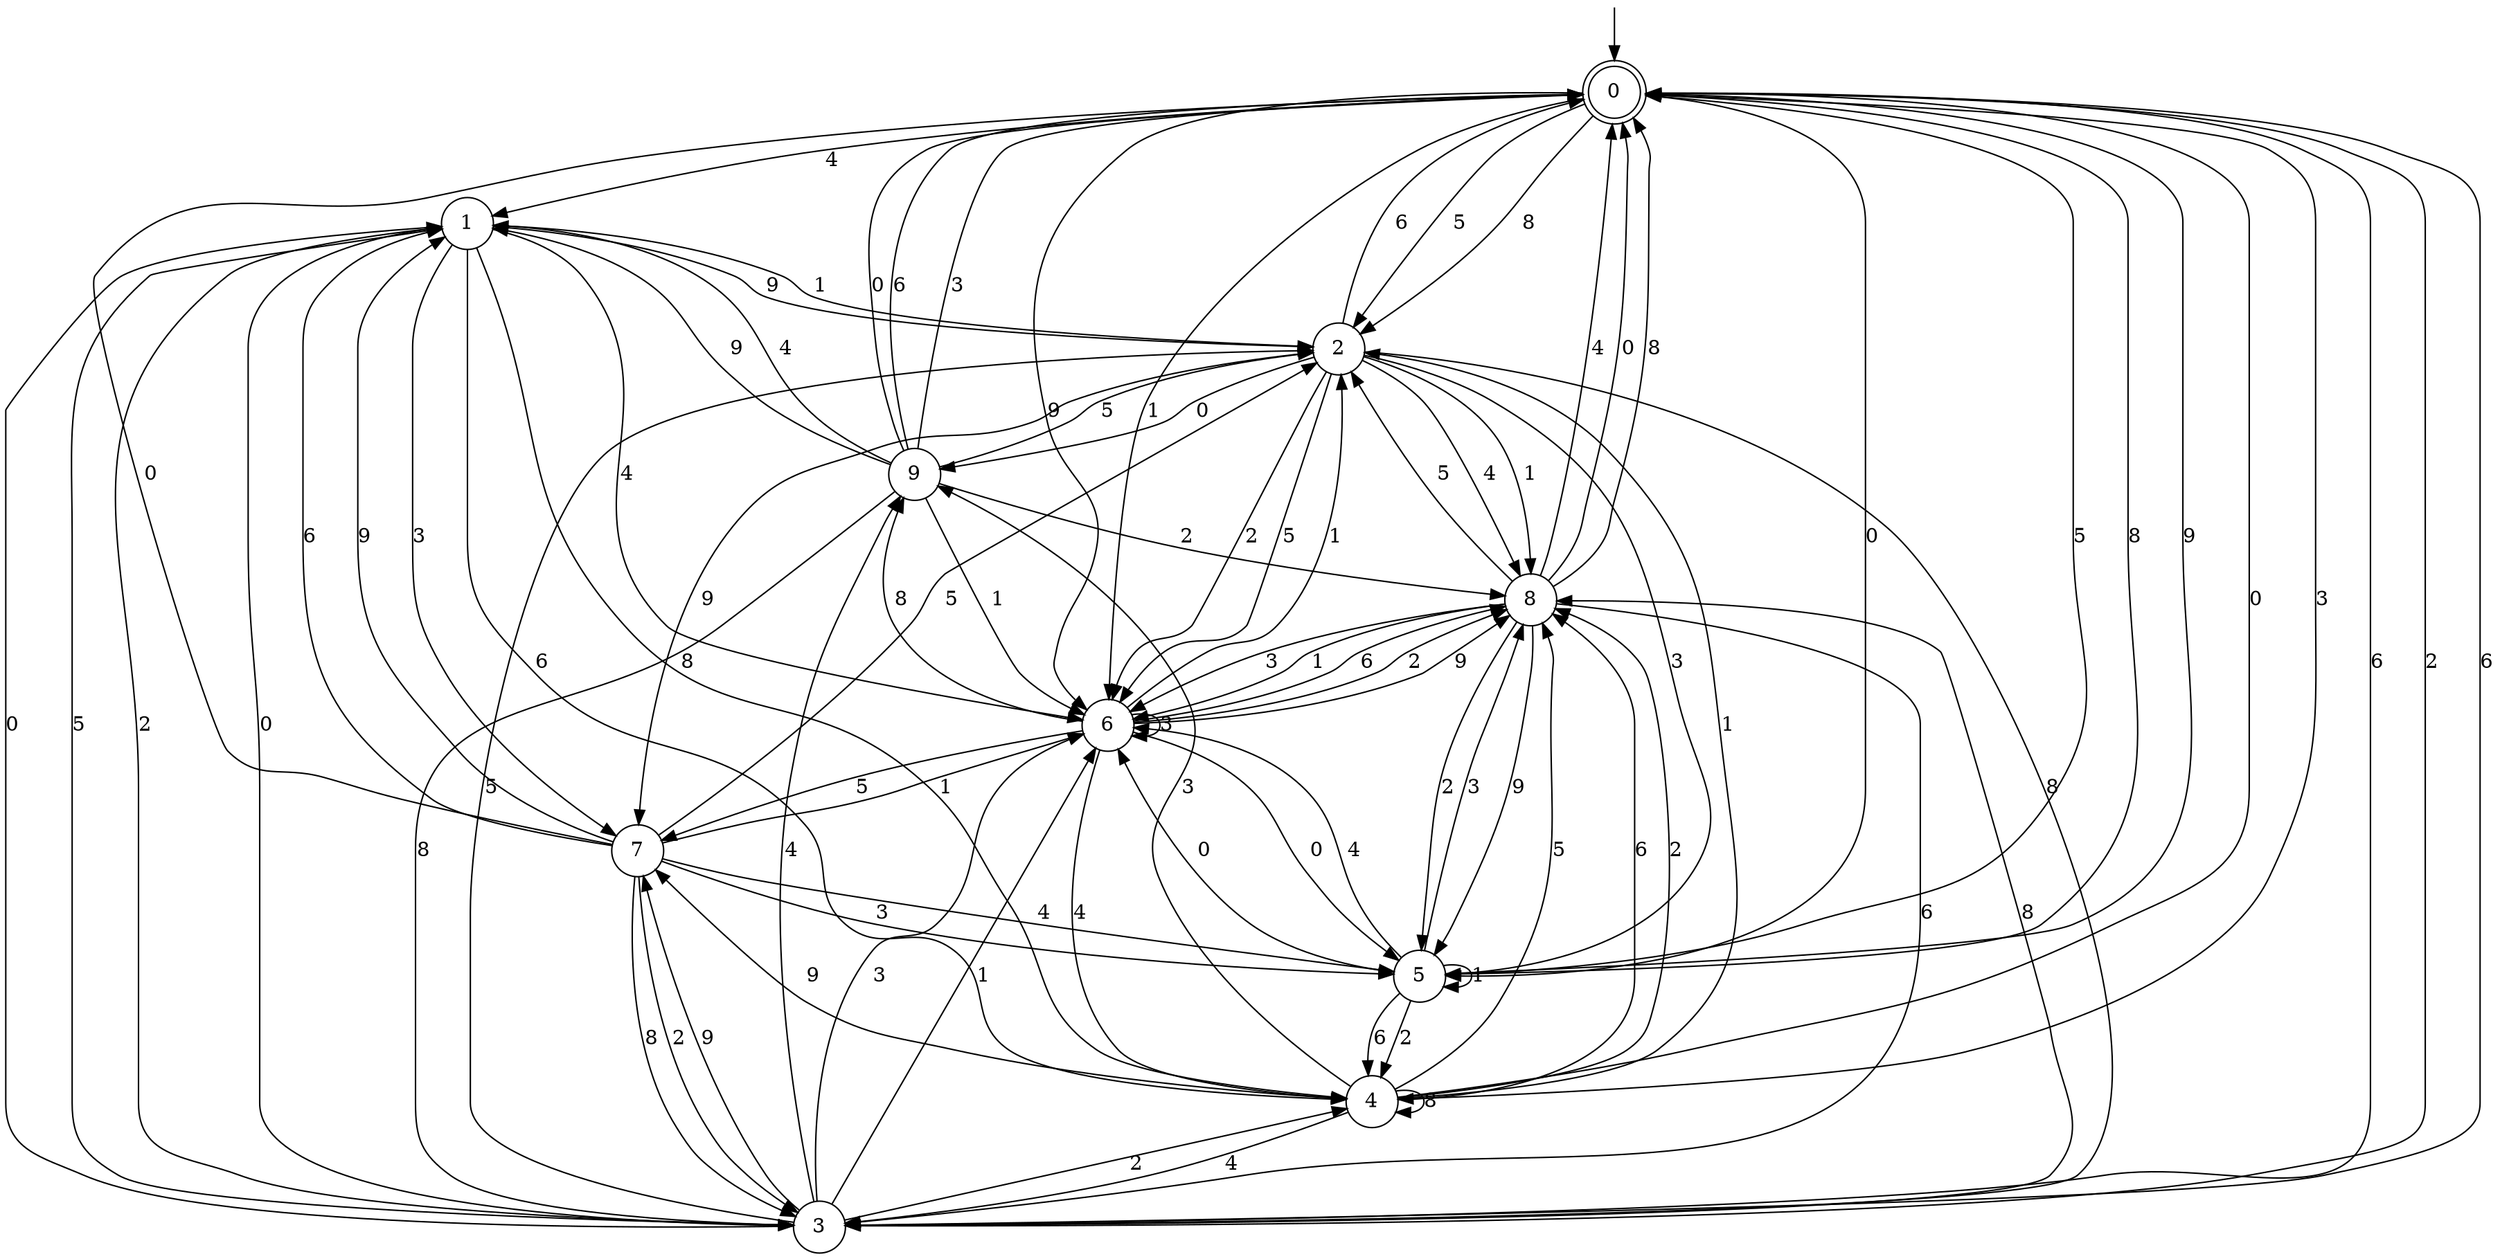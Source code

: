 digraph g {

	s0 [shape="doublecircle" label="0"];
	s1 [shape="circle" label="1"];
	s2 [shape="circle" label="2"];
	s3 [shape="circle" label="3"];
	s4 [shape="circle" label="4"];
	s5 [shape="circle" label="5"];
	s6 [shape="circle" label="6"];
	s7 [shape="circle" label="7"];
	s8 [shape="circle" label="8"];
	s9 [shape="circle" label="9"];
	s0 -> s1 [label="4"];
	s0 -> s2 [label="5"];
	s0 -> s3 [label="6"];
	s0 -> s4 [label="3"];
	s0 -> s3 [label="2"];
	s0 -> s5 [label="0"];
	s0 -> s2 [label="8"];
	s0 -> s6 [label="9"];
	s0 -> s6 [label="1"];
	s1 -> s6 [label="4"];
	s1 -> s3 [label="5"];
	s1 -> s4 [label="6"];
	s1 -> s7 [label="3"];
	s1 -> s3 [label="2"];
	s1 -> s3 [label="0"];
	s1 -> s4 [label="8"];
	s1 -> s2 [label="9"];
	s1 -> s2 [label="1"];
	s2 -> s8 [label="4"];
	s2 -> s6 [label="5"];
	s2 -> s0 [label="6"];
	s2 -> s5 [label="3"];
	s2 -> s6 [label="2"];
	s2 -> s9 [label="0"];
	s2 -> s3 [label="8"];
	s2 -> s7 [label="9"];
	s2 -> s8 [label="1"];
	s3 -> s9 [label="4"];
	s3 -> s2 [label="5"];
	s3 -> s0 [label="6"];
	s3 -> s6 [label="3"];
	s3 -> s4 [label="2"];
	s3 -> s1 [label="0"];
	s3 -> s8 [label="8"];
	s3 -> s7 [label="9"];
	s3 -> s6 [label="1"];
	s4 -> s3 [label="4"];
	s4 -> s8 [label="5"];
	s4 -> s8 [label="6"];
	s4 -> s9 [label="3"];
	s4 -> s8 [label="2"];
	s4 -> s0 [label="0"];
	s4 -> s4 [label="8"];
	s4 -> s7 [label="9"];
	s4 -> s2 [label="1"];
	s5 -> s6 [label="4"];
	s5 -> s0 [label="5"];
	s5 -> s4 [label="6"];
	s5 -> s8 [label="3"];
	s5 -> s4 [label="2"];
	s5 -> s6 [label="0"];
	s5 -> s0 [label="8"];
	s5 -> s0 [label="9"];
	s5 -> s5 [label="1"];
	s6 -> s4 [label="4"];
	s6 -> s7 [label="5"];
	s6 -> s8 [label="6"];
	s6 -> s6 [label="3"];
	s6 -> s8 [label="2"];
	s6 -> s5 [label="0"];
	s6 -> s9 [label="8"];
	s6 -> s8 [label="9"];
	s6 -> s2 [label="1"];
	s7 -> s5 [label="4"];
	s7 -> s2 [label="5"];
	s7 -> s1 [label="6"];
	s7 -> s5 [label="3"];
	s7 -> s3 [label="2"];
	s7 -> s0 [label="0"];
	s7 -> s3 [label="8"];
	s7 -> s1 [label="9"];
	s7 -> s6 [label="1"];
	s8 -> s0 [label="4"];
	s8 -> s2 [label="5"];
	s8 -> s3 [label="6"];
	s8 -> s6 [label="3"];
	s8 -> s5 [label="2"];
	s8 -> s0 [label="0"];
	s8 -> s0 [label="8"];
	s8 -> s5 [label="9"];
	s8 -> s6 [label="1"];
	s9 -> s1 [label="4"];
	s9 -> s2 [label="5"];
	s9 -> s0 [label="6"];
	s9 -> s0 [label="3"];
	s9 -> s8 [label="2"];
	s9 -> s0 [label="0"];
	s9 -> s3 [label="8"];
	s9 -> s1 [label="9"];
	s9 -> s6 [label="1"];

__start0 [label="" shape="none" width="0" height="0"];
__start0 -> s0;

}
